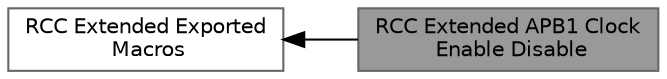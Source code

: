 digraph "RCC Extended APB1 Clock Enable Disable"
{
 // LATEX_PDF_SIZE
  bgcolor="transparent";
  edge [fontname=Helvetica,fontsize=10,labelfontname=Helvetica,labelfontsize=10];
  node [fontname=Helvetica,fontsize=10,shape=box,height=0.2,width=0.4];
  rankdir=LR;
  Node1 [id="Node000001",label="RCC Extended APB1 Clock\l Enable Disable",height=0.2,width=0.4,color="gray40", fillcolor="grey60", style="filled", fontcolor="black",tooltip="Enable or disable the Low Speed APB (APB1) peripheral clock."];
  Node2 [id="Node000002",label="RCC Extended Exported\l Macros",height=0.2,width=0.4,color="grey40", fillcolor="white", style="filled",URL="$group___r_c_c_ex___exported___macros.html",tooltip=" "];
  Node2->Node1 [shape=plaintext, dir="back", style="solid"];
}

